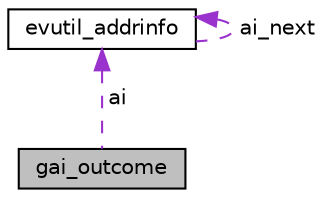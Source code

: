 digraph G
{
  edge [fontname="Helvetica",fontsize="10",labelfontname="Helvetica",labelfontsize="10"];
  node [fontname="Helvetica",fontsize="10",shape=record];
  Node1 [label="gai_outcome",height=0.2,width=0.4,color="black", fillcolor="grey75", style="filled" fontcolor="black"];
  Node2 -> Node1 [dir="back",color="darkorchid3",fontsize="10",style="dashed",label=" ai" ,fontname="Helvetica"];
  Node2 [label="evutil_addrinfo",height=0.2,width=0.4,color="black", fillcolor="white", style="filled",URL="$structevutil__addrinfo.html"];
  Node2 -> Node2 [dir="back",color="darkorchid3",fontsize="10",style="dashed",label=" ai_next" ,fontname="Helvetica"];
}
